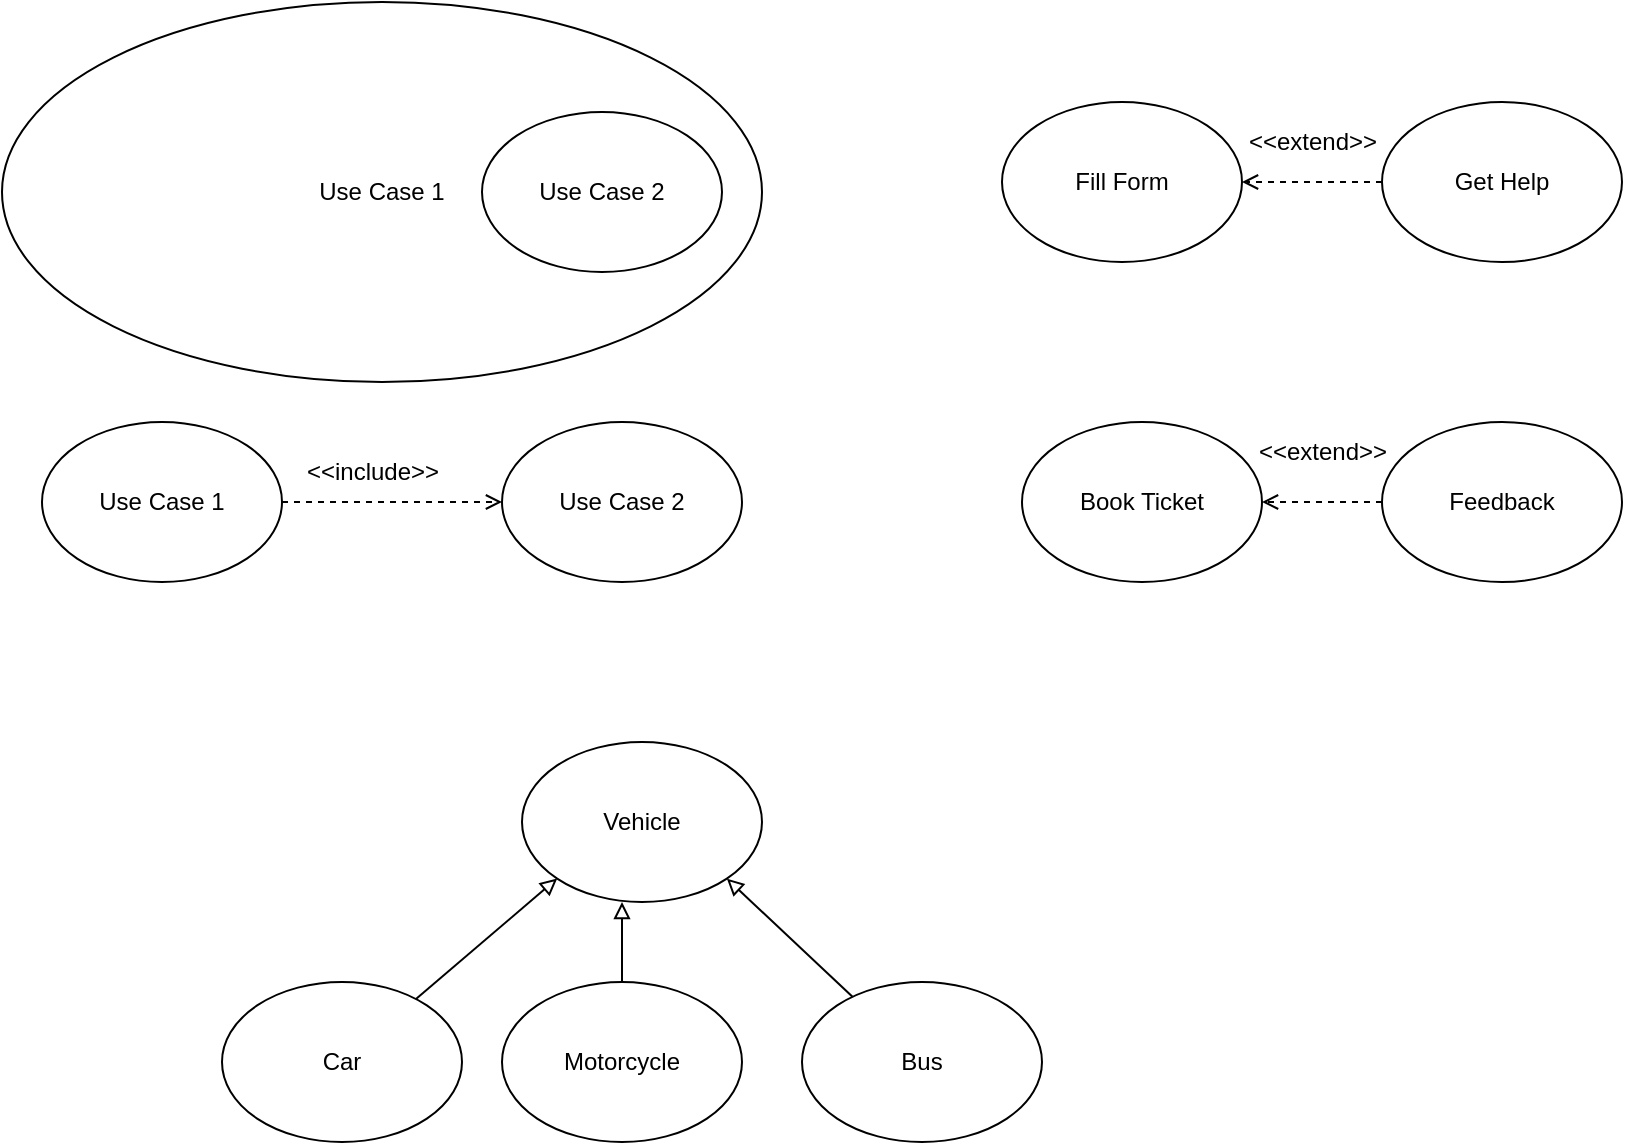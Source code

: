 <mxfile>
    <diagram id="F9MvP9oBnIoGSOWCBcxi" name="Page-1">
        <mxGraphModel dx="1066" dy="669" grid="1" gridSize="10" guides="1" tooltips="1" connect="1" arrows="1" fold="1" page="1" pageScale="1" pageWidth="827" pageHeight="1169" math="0" shadow="0">
            <root>
                <mxCell id="0"/>
                <mxCell id="1" parent="0"/>
                <mxCell id="5" value="Use Case 1" style="ellipse;whiteSpace=wrap;html=1;" vertex="1" parent="1">
                    <mxGeometry x="70" y="110" width="380" height="190" as="geometry"/>
                </mxCell>
                <mxCell id="7" value="Use Case 2" style="ellipse;whiteSpace=wrap;html=1;" vertex="1" parent="1">
                    <mxGeometry x="310" y="165" width="120" height="80" as="geometry"/>
                </mxCell>
                <mxCell id="9" style="edgeStyle=none;html=1;exitX=1;exitY=0.5;exitDx=0;exitDy=0;dashed=1;endArrow=open;endFill=0;" edge="1" parent="1" source="13">
                    <mxGeometry relative="1" as="geometry">
                        <mxPoint x="320" y="360" as="targetPoint"/>
                        <mxPoint x="215" y="360" as="sourcePoint"/>
                    </mxGeometry>
                </mxCell>
                <mxCell id="12" value="Use Case 2" style="ellipse;whiteSpace=wrap;html=1;" vertex="1" parent="1">
                    <mxGeometry x="320" y="320" width="120" height="80" as="geometry"/>
                </mxCell>
                <mxCell id="13" value="Use Case 1" style="ellipse;whiteSpace=wrap;html=1;" vertex="1" parent="1">
                    <mxGeometry x="90" y="320" width="120" height="80" as="geometry"/>
                </mxCell>
                <mxCell id="14" value="&amp;lt;&amp;lt;include&amp;gt;&amp;gt;" style="text;html=1;align=center;verticalAlign=middle;resizable=0;points=[];autosize=1;strokeColor=none;fillColor=none;" vertex="1" parent="1">
                    <mxGeometry x="210" y="330" width="90" height="30" as="geometry"/>
                </mxCell>
                <mxCell id="15" value="Fill Form" style="ellipse;whiteSpace=wrap;html=1;" vertex="1" parent="1">
                    <mxGeometry x="570" y="160" width="120" height="80" as="geometry"/>
                </mxCell>
                <mxCell id="19" style="edgeStyle=none;html=1;dashed=1;endArrow=open;endFill=0;" edge="1" parent="1" source="16" target="15">
                    <mxGeometry relative="1" as="geometry"/>
                </mxCell>
                <mxCell id="16" value="Get Help" style="ellipse;whiteSpace=wrap;html=1;" vertex="1" parent="1">
                    <mxGeometry x="760" y="160" width="120" height="80" as="geometry"/>
                </mxCell>
                <mxCell id="17" value="Book Ticket" style="ellipse;whiteSpace=wrap;html=1;" vertex="1" parent="1">
                    <mxGeometry x="580" y="320" width="120" height="80" as="geometry"/>
                </mxCell>
                <mxCell id="20" style="edgeStyle=none;html=1;entryX=1;entryY=0.5;entryDx=0;entryDy=0;dashed=1;endArrow=open;endFill=0;" edge="1" parent="1" source="18" target="17">
                    <mxGeometry relative="1" as="geometry"/>
                </mxCell>
                <mxCell id="18" value="Feedback" style="ellipse;whiteSpace=wrap;html=1;" vertex="1" parent="1">
                    <mxGeometry x="760" y="320" width="120" height="80" as="geometry"/>
                </mxCell>
                <mxCell id="21" value="&amp;lt;&amp;lt;extend&amp;gt;&amp;gt;" style="text;html=1;align=center;verticalAlign=middle;resizable=0;points=[];autosize=1;strokeColor=none;fillColor=none;" vertex="1" parent="1">
                    <mxGeometry x="680" y="165" width="90" height="30" as="geometry"/>
                </mxCell>
                <mxCell id="22" value="&amp;lt;&amp;lt;extend&amp;gt;&amp;gt;" style="text;html=1;align=center;verticalAlign=middle;resizable=0;points=[];autosize=1;strokeColor=none;fillColor=none;" vertex="1" parent="1">
                    <mxGeometry x="685" y="320" width="90" height="30" as="geometry"/>
                </mxCell>
                <mxCell id="23" value="Vehicle" style="ellipse;whiteSpace=wrap;html=1;" vertex="1" parent="1">
                    <mxGeometry x="330" y="480" width="120" height="80" as="geometry"/>
                </mxCell>
                <mxCell id="27" style="edgeStyle=none;html=1;entryX=0;entryY=1;entryDx=0;entryDy=0;endArrow=block;endFill=0;" edge="1" parent="1" source="24" target="23">
                    <mxGeometry relative="1" as="geometry"/>
                </mxCell>
                <mxCell id="24" value="Car" style="ellipse;whiteSpace=wrap;html=1;" vertex="1" parent="1">
                    <mxGeometry x="180" y="600" width="120" height="80" as="geometry"/>
                </mxCell>
                <mxCell id="29" style="edgeStyle=none;html=1;entryX=1;entryY=1;entryDx=0;entryDy=0;endArrow=block;endFill=0;" edge="1" parent="1" source="25" target="23">
                    <mxGeometry relative="1" as="geometry"/>
                </mxCell>
                <mxCell id="25" value="Bus" style="ellipse;whiteSpace=wrap;html=1;" vertex="1" parent="1">
                    <mxGeometry x="470" y="600" width="120" height="80" as="geometry"/>
                </mxCell>
                <mxCell id="28" style="edgeStyle=none;html=1;endArrow=block;endFill=0;" edge="1" parent="1" source="26">
                    <mxGeometry relative="1" as="geometry">
                        <mxPoint x="380" y="560" as="targetPoint"/>
                    </mxGeometry>
                </mxCell>
                <mxCell id="26" value="Motorcycle" style="ellipse;whiteSpace=wrap;html=1;" vertex="1" parent="1">
                    <mxGeometry x="320" y="600" width="120" height="80" as="geometry"/>
                </mxCell>
            </root>
        </mxGraphModel>
    </diagram>
</mxfile>